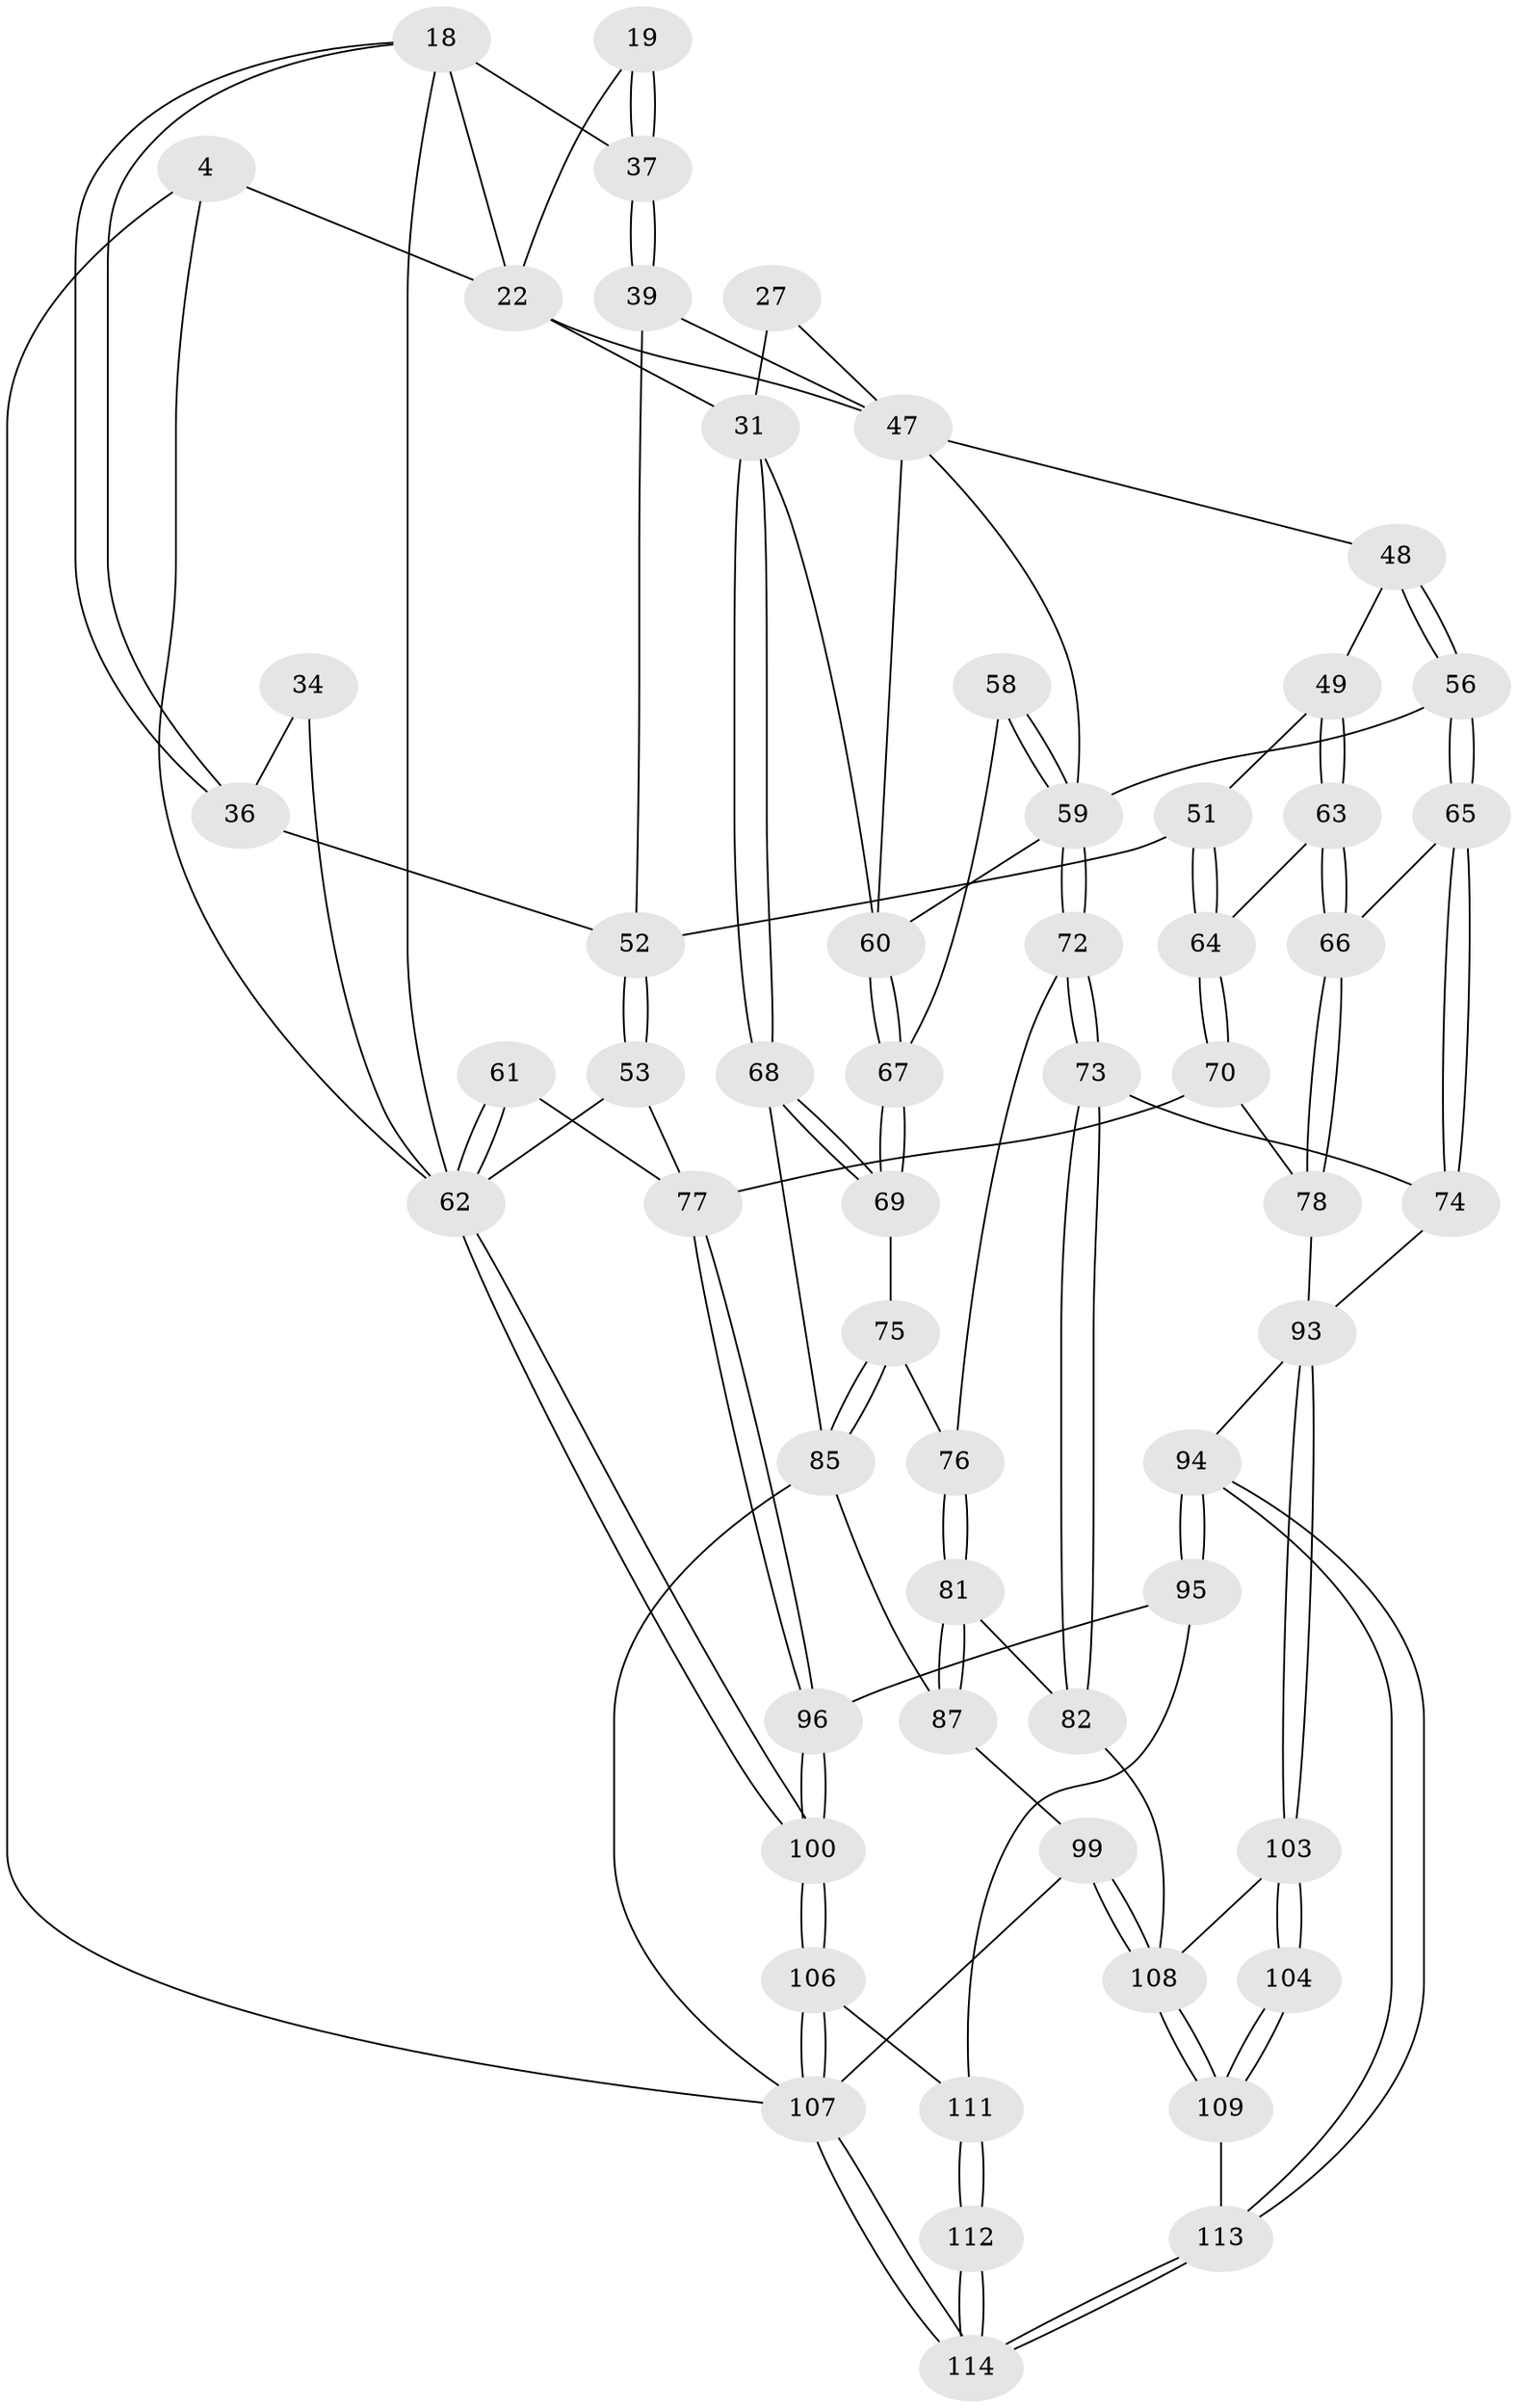 // original degree distribution, {3: 0.017543859649122806, 4: 0.23684210526315788, 6: 0.21929824561403508, 5: 0.5263157894736842}
// Generated by graph-tools (version 1.1) at 2025/01/03/09/25 05:01:00]
// undirected, 57 vertices, 132 edges
graph export_dot {
graph [start="1"]
  node [color=gray90,style=filled];
  4 [pos="+0+0",super="+3"];
  18 [pos="+0.39602736635159885+0.19967025393755425",super="+8"];
  19 [pos="+0.6332326062086562+0.20076020327196023",super="+12"];
  22 [pos="+1+0.1650688135152887",super="+21"];
  27 [pos="+0.8793656927158476+0.29067395996291584"];
  31 [pos="+1+0.33359091621319986",super="+30+29"];
  34 [pos="+0.24270890381897686+0.3605904106387454",super="+14"];
  36 [pos="+0.3807561127975655+0.34749822668133745"];
  37 [pos="+0.6116326071550983+0.28339472752293876",super="+17+16"];
  39 [pos="+0.6119081392271682+0.3026597011673686"];
  47 [pos="+0.6992939047940794+0.4089618943725999",super="+38+43"];
  48 [pos="+0.6764219784235053+0.4318176394942291"];
  49 [pos="+0.5817152205792998+0.4856085153564868"];
  51 [pos="+0.4516829722139137+0.5141836356421795",super="+50"];
  52 [pos="+0.40511023808029556+0.45205732821202077",super="+41+40"];
  53 [pos="+0.2687842147108056+0.5641214302317461"];
  56 [pos="+0.6510864400903543+0.5480154194052261"];
  58 [pos="+0.8179195453646427+0.502708601286798"];
  59 [pos="+0.7820022950316687+0.5372856391949173",super="+55+57"];
  60 [pos="+0.933115125601675+0.5012632585945379",super="+42"];
  61 [pos="+0+0.5578216619669899"];
  62 [pos="+0+0.6155978119682438",super="+33+32+54+15"];
  63 [pos="+0.5688483481647504+0.5667539245520854"];
  64 [pos="+0.4540564043224352+0.5186667430660328"];
  65 [pos="+0.5964910153903877+0.5936941048491212"];
  66 [pos="+0.577850260614996+0.5814173527184545"];
  67 [pos="+0.9250436740296741+0.5421435222447438"];
  68 [pos="+1+0.5861160026119097"];
  69 [pos="+0.9380410127639324+0.5960405367633033"];
  70 [pos="+0.35404204974564735+0.6722217107325297"];
  72 [pos="+0.7825953023831225+0.5430792389235402"];
  73 [pos="+0.6584393947162986+0.6417426014536511"];
  74 [pos="+0.601306807332775+0.6013799172348496"];
  75 [pos="+0.9097447425521453+0.6261636425536333"];
  76 [pos="+0.8269312368654664+0.622005756027921"];
  77 [pos="+0.2875371787775392+0.6983329382979496",super="+71"];
  78 [pos="+0.4183641232951536+0.6916558909682822"];
  81 [pos="+0.7808056568496153+0.6752604025250654"];
  82 [pos="+0.7015251157973756+0.7007923338240669"];
  85 [pos="+0.9282822672322238+0.7249507964873382",super="+80"];
  87 [pos="+0.8490963644758915+0.7575595281937618",super="+86"];
  93 [pos="+0.4683496574713318+0.8445545945674873",super="+84+83"];
  94 [pos="+0.36990424170682895+0.9104361221680274"];
  95 [pos="+0.2629991934146978+0.8235107828773962"];
  96 [pos="+0.25270503553156803+0.7699480586273338"];
  99 [pos="+1+1",super="+97+98"];
  100 [pos="+0+0.7206951789334947"];
  103 [pos="+0.6033231612538318+0.9581827968880111",super="+102"];
  104 [pos="+0.6659554297942291+1"];
  106 [pos="+0+1"];
  107 [pos="+0+1",super="+79"];
  108 [pos="+0.9501719005575822+1",super="+105+101+92+88"];
  109 [pos="+0.6730052188245531+1"];
  111 [pos="+0.14839865626043816+0.8735217573753764",super="+110"];
  112 [pos="+0.06284731375933283+1"];
  113 [pos="+0.430788904958035+1"];
  114 [pos="+0+1"];
  4 -- 107 [weight=2];
  4 -- 22 [weight=2];
  4 -- 62 [weight=2];
  18 -- 36;
  18 -- 36;
  18 -- 37 [weight=2];
  18 -- 22;
  18 -- 62;
  19 -- 37 [weight=3];
  19 -- 37;
  19 -- 22;
  22 -- 31 [weight=2];
  22 -- 47 [weight=2];
  27 -- 31 [weight=2];
  27 -- 47;
  31 -- 68;
  31 -- 68;
  31 -- 60;
  34 -- 36;
  34 -- 62 [weight=3];
  36 -- 52;
  37 -- 39;
  37 -- 39;
  39 -- 52;
  39 -- 47;
  47 -- 48;
  47 -- 59 [weight=3];
  47 -- 60;
  48 -- 49;
  48 -- 56;
  48 -- 56;
  49 -- 63;
  49 -- 63;
  49 -- 51;
  51 -- 52 [weight=2];
  51 -- 64;
  51 -- 64;
  52 -- 53;
  52 -- 53;
  53 -- 62;
  53 -- 77;
  56 -- 65;
  56 -- 65;
  56 -- 59;
  58 -- 59 [weight=2];
  58 -- 59;
  58 -- 67;
  59 -- 72;
  59 -- 72;
  59 -- 60;
  60 -- 67;
  60 -- 67;
  61 -- 62 [weight=2];
  61 -- 62;
  61 -- 77;
  62 -- 100;
  62 -- 100;
  63 -- 64;
  63 -- 66;
  63 -- 66;
  64 -- 70;
  64 -- 70;
  65 -- 66;
  65 -- 74;
  65 -- 74;
  66 -- 78;
  66 -- 78;
  67 -- 69;
  67 -- 69;
  68 -- 69;
  68 -- 69;
  68 -- 85;
  69 -- 75;
  70 -- 78;
  70 -- 77;
  72 -- 73;
  72 -- 73;
  72 -- 76;
  73 -- 74;
  73 -- 82;
  73 -- 82;
  74 -- 93;
  75 -- 76;
  75 -- 85;
  75 -- 85;
  76 -- 81;
  76 -- 81;
  77 -- 96;
  77 -- 96;
  78 -- 93;
  81 -- 82;
  81 -- 87;
  81 -- 87;
  82 -- 108;
  85 -- 87;
  85 -- 107;
  87 -- 99 [weight=2];
  93 -- 94;
  93 -- 103 [weight=2];
  93 -- 103;
  94 -- 95;
  94 -- 95;
  94 -- 113;
  94 -- 113;
  95 -- 96;
  95 -- 111;
  96 -- 100;
  96 -- 100;
  99 -- 108 [weight=3];
  99 -- 108;
  99 -- 107;
  100 -- 106;
  100 -- 106;
  103 -- 104 [weight=2];
  103 -- 104;
  103 -- 108 [weight=2];
  104 -- 109;
  104 -- 109;
  106 -- 107;
  106 -- 107;
  106 -- 111;
  107 -- 114;
  107 -- 114;
  108 -- 109;
  108 -- 109;
  109 -- 113;
  111 -- 112 [weight=2];
  111 -- 112;
  112 -- 114;
  112 -- 114;
  113 -- 114;
  113 -- 114;
}
